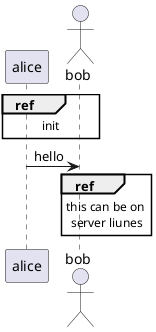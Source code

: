 @startuml
participant alice
actor bob

ref over alice, bob : init
alice -> bob: hello

ref over bob
    this can be on 
    server liunes
end ref
@enduml
